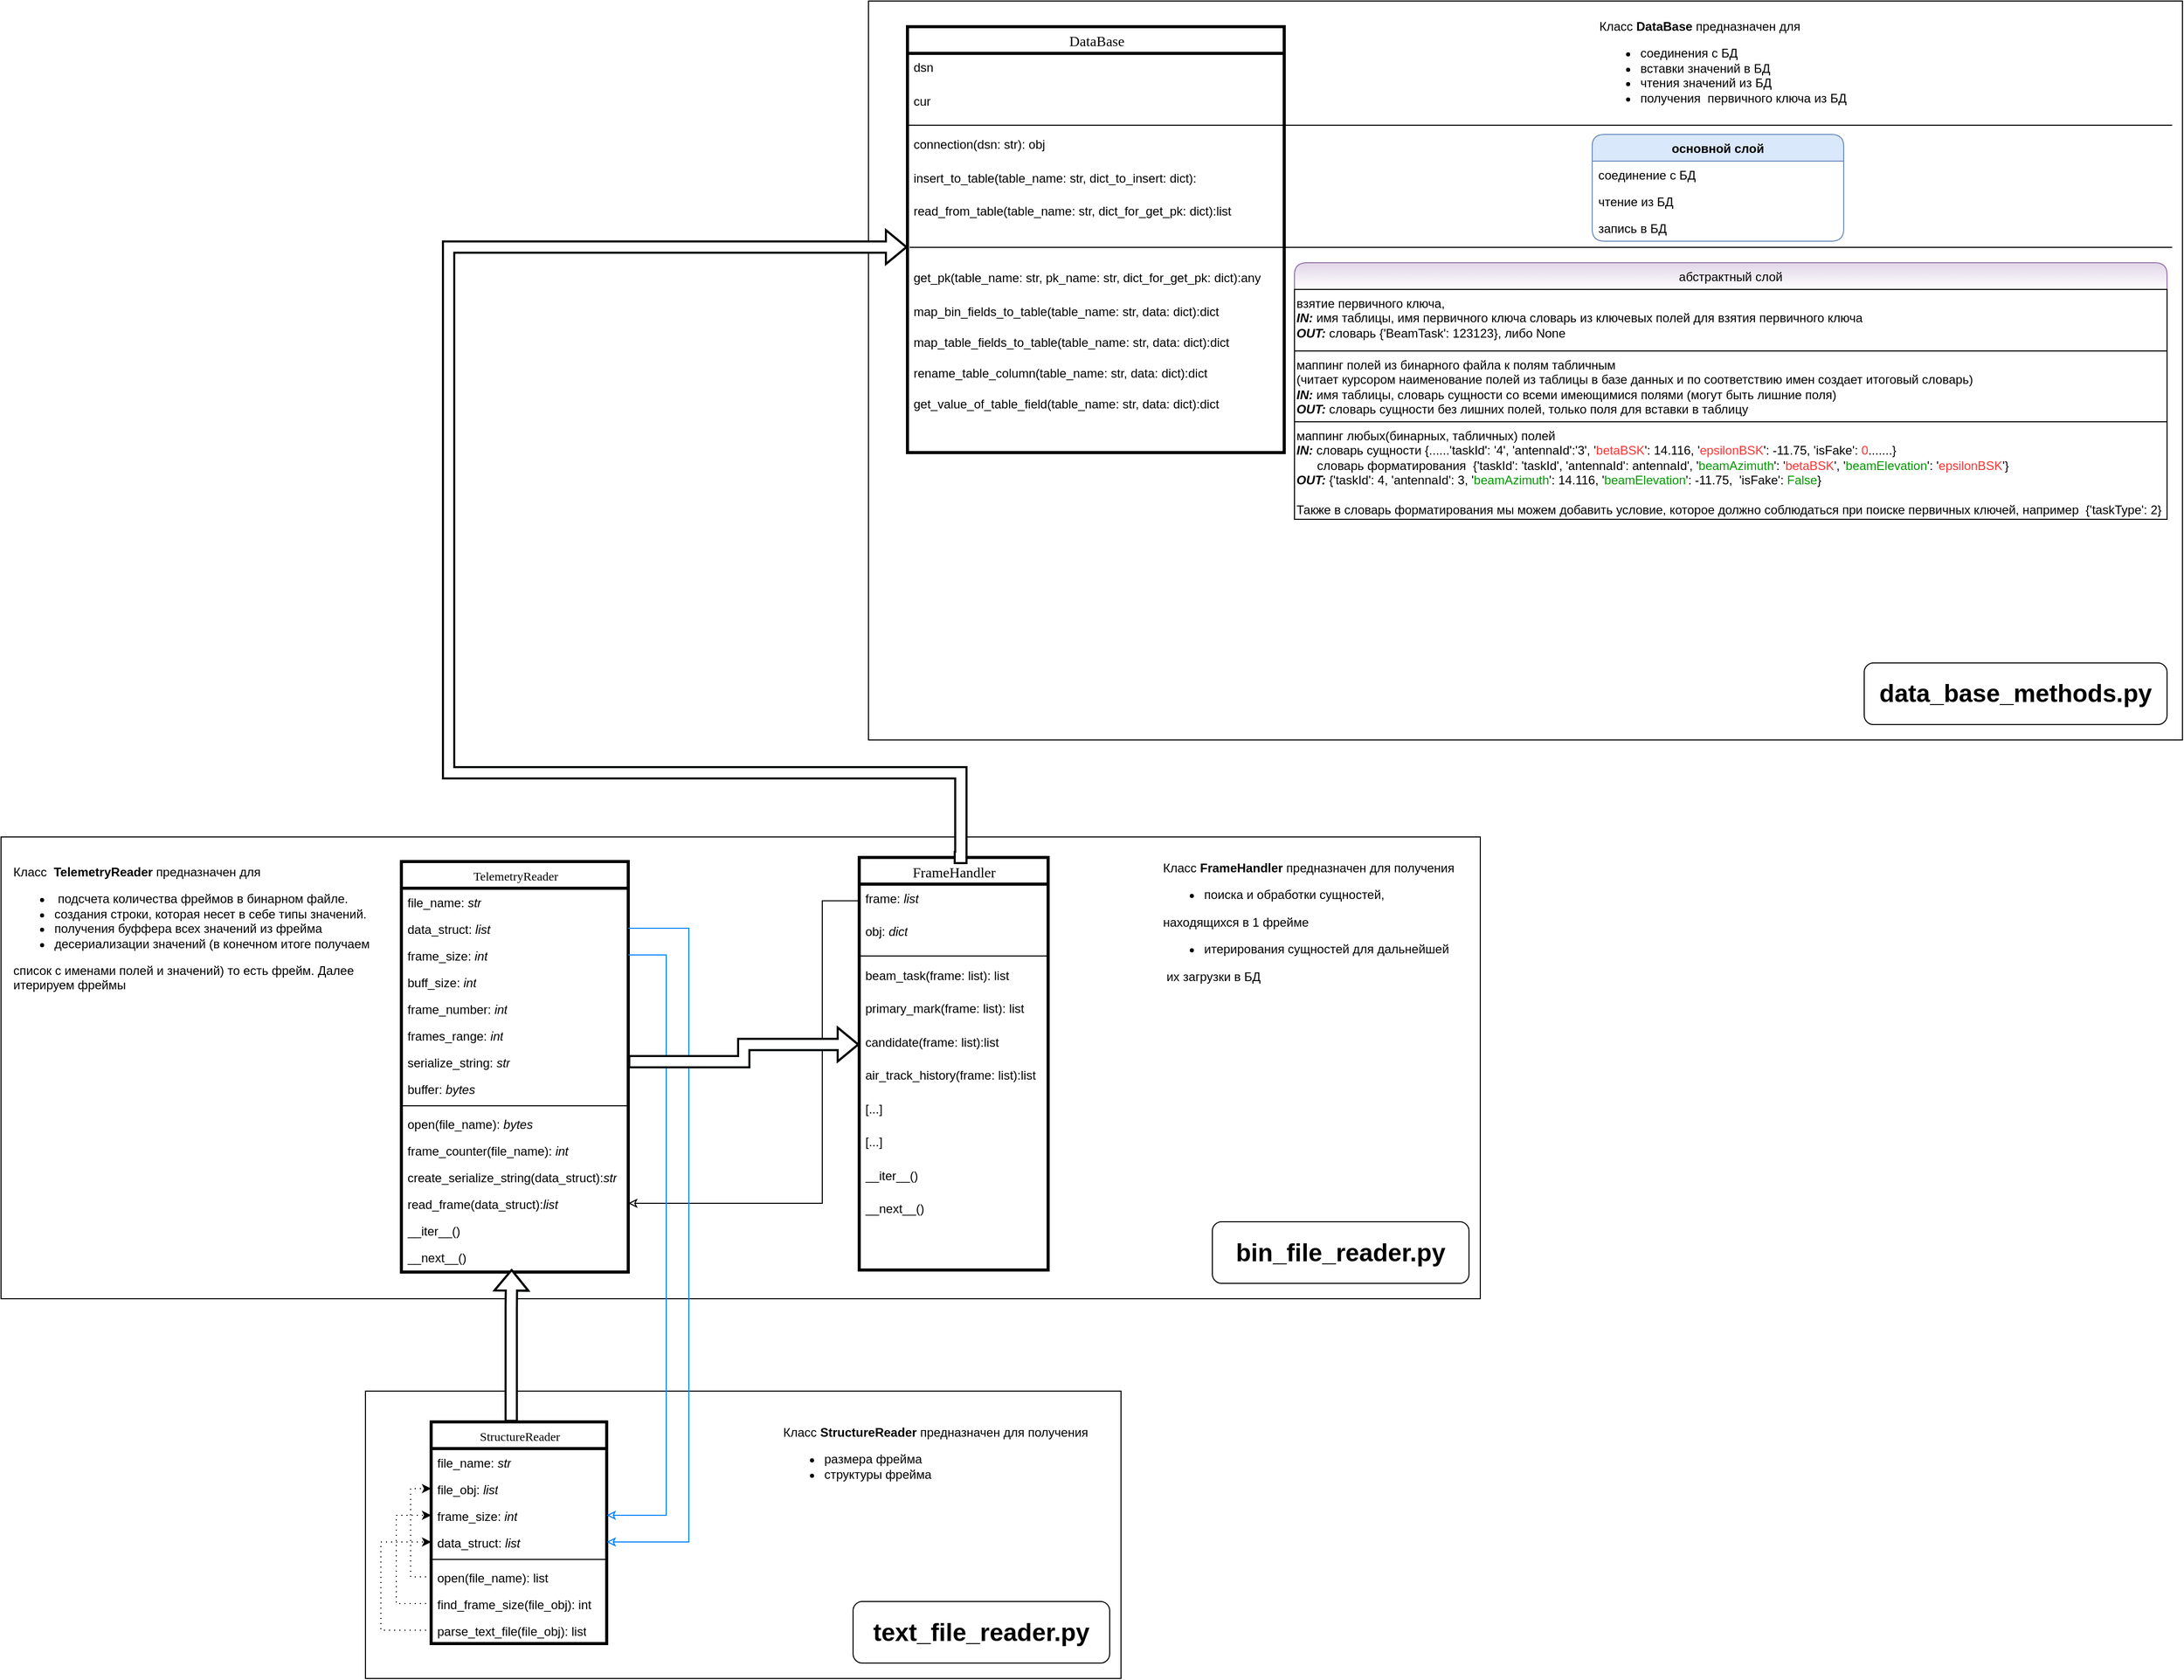 <mxfile version="12.2.6" type="device" pages="1"><diagram name="Page-1" id="9f46799a-70d6-7492-0946-bef42562c5a5"><mxGraphModel dx="8286" dy="3857" grid="1" gridSize="5" guides="1" tooltips="1" connect="1" arrows="1" fold="1" page="1" pageScale="1" pageWidth="1100" pageHeight="850" background="#ffffff" math="0" shadow="0"><root><mxCell id="0"/><mxCell id="1" value="4" parent="0"/><mxCell id="Oawp2pRy61WnQEfWMZ-P-4" value="" style="group" parent="1" vertex="1" connectable="0"><mxGeometry x="-4360" y="-850.5" width="1441" height="450" as="geometry"/></mxCell><mxCell id="iJf7TwgoHw-Ae5T4y28_-20" value="" style="rounded=0;whiteSpace=wrap;html=1;align=center;strokeWidth=1;" parent="Oawp2pRy61WnQEfWMZ-P-4" vertex="1"><mxGeometry width="1441" height="450" as="geometry"/></mxCell><mxCell id="iJf7TwgoHw-Ae5T4y28_-21" value="&lt;h1&gt;bin_file_reader.py&lt;/h1&gt;" style="rounded=1;whiteSpace=wrap;html=1;" parent="Oawp2pRy61WnQEfWMZ-P-4" vertex="1"><mxGeometry x="1180" y="375" width="250" height="60" as="geometry"/></mxCell><mxCell id="iJf7TwgoHw-Ae5T4y28_-47" value="" style="rounded=0;whiteSpace=wrap;html=1;align=center;" parent="1" vertex="1"><mxGeometry x="-3515" y="-1665" width="1280" height="720" as="geometry"/></mxCell><mxCell id="iJf7TwgoHw-Ae5T4y28_-43" value="" style="rounded=0;whiteSpace=wrap;html=1;align=center;" parent="1" vertex="1"><mxGeometry x="-4005" y="-310.5" width="736" height="280" as="geometry"/></mxCell><mxCell id="iJf7TwgoHw-Ae5T4y28_-23" value="&lt;h1&gt;text_file_reader.py&lt;/h1&gt;" style="rounded=1;whiteSpace=wrap;html=1;" parent="1" vertex="1"><mxGeometry x="-3530" y="-105.5" width="250" height="60" as="geometry"/></mxCell><mxCell id="iJf7TwgoHw-Ae5T4y28_-103" value="" style="group" parent="1" vertex="1" connectable="0"><mxGeometry x="-3941" y="-280.5" width="171" height="216" as="geometry"/></mxCell><mxCell id="78961159f06e98e8-43" value="&lt;span style=&quot;font-weight: 400&quot;&gt;StructureReader&lt;/span&gt;" style="swimlane;html=1;fontStyle=1;align=center;verticalAlign=top;childLayout=stackLayout;horizontal=1;startSize=26;horizontalStack=0;resizeParent=1;resizeLast=0;collapsible=1;marginBottom=0;swimlaneFillColor=#ffffff;rounded=0;shadow=0;comic=0;labelBackgroundColor=none;strokeWidth=3;fillColor=none;fontFamily=Verdana;fontSize=12;container=0;" parent="iJf7TwgoHw-Ae5T4y28_-103" vertex="1"><mxGeometry width="171" height="216" as="geometry"/></mxCell><mxCell id="78961159f06e98e8-44" value="file_name: &lt;i&gt;str&lt;/i&gt;" style="text;html=1;strokeColor=none;fillColor=none;align=left;verticalAlign=top;spacingLeft=4;spacingRight=4;whiteSpace=wrap;overflow=hidden;rotatable=0;points=[[0,0.5],[1,0.5]];portConstraint=eastwest;" parent="iJf7TwgoHw-Ae5T4y28_-103" vertex="1"><mxGeometry y="26" width="171" height="26" as="geometry"/></mxCell><mxCell id="78961159f06e98e8-45" value="file_obj: &lt;i&gt;list&lt;/i&gt;" style="text;html=1;strokeColor=none;fillColor=none;align=left;verticalAlign=top;spacingLeft=4;spacingRight=4;whiteSpace=wrap;overflow=hidden;rotatable=0;points=[[0,0.5],[1,0.5]];portConstraint=eastwest;" parent="iJf7TwgoHw-Ae5T4y28_-103" vertex="1"><mxGeometry y="52" width="171" height="26" as="geometry"/></mxCell><mxCell id="78961159f06e98e8-49" value="frame_size: &lt;i&gt;int&lt;/i&gt;" style="text;html=1;strokeColor=none;fillColor=none;align=left;verticalAlign=top;spacingLeft=4;spacingRight=4;whiteSpace=wrap;overflow=hidden;rotatable=0;points=[[0,0.5],[1,0.5]];portConstraint=eastwest;" parent="iJf7TwgoHw-Ae5T4y28_-103" vertex="1"><mxGeometry y="78" width="171" height="26" as="geometry"/></mxCell><mxCell id="78961159f06e98e8-50" value="data_struct: &lt;i&gt;list&lt;/i&gt;" style="text;html=1;strokeColor=none;fillColor=none;align=left;verticalAlign=top;spacingLeft=4;spacingRight=4;whiteSpace=wrap;overflow=hidden;rotatable=0;points=[[0,0.5],[1,0.5]];portConstraint=eastwest;" parent="iJf7TwgoHw-Ae5T4y28_-103" vertex="1"><mxGeometry y="104" width="171" height="26" as="geometry"/></mxCell><mxCell id="78961159f06e98e8-51" value="" style="line;html=1;strokeWidth=1;fillColor=none;align=left;verticalAlign=middle;spacingTop=-1;spacingLeft=3;spacingRight=3;rotatable=0;labelPosition=right;points=[];portConstraint=eastwest;" parent="iJf7TwgoHw-Ae5T4y28_-103" vertex="1"><mxGeometry y="130" width="171" height="8" as="geometry"/></mxCell><mxCell id="Oawp2pRy61WnQEfWMZ-P-9" style="edgeStyle=orthogonalEdgeStyle;rounded=0;orthogonalLoop=1;jettySize=auto;html=1;entryX=0;entryY=0.5;entryDx=0;entryDy=0;dashed=1;dashPattern=1 4;labelBackgroundColor=#9933FF;fillColor=#ffffff;" parent="iJf7TwgoHw-Ae5T4y28_-103" source="78961159f06e98e8-52" target="78961159f06e98e8-45" edge="1"><mxGeometry relative="1" as="geometry"/></mxCell><mxCell id="78961159f06e98e8-52" value="open(file_name): list" style="text;html=1;strokeColor=none;fillColor=none;align=left;verticalAlign=top;spacingLeft=4;spacingRight=4;whiteSpace=wrap;overflow=hidden;rotatable=0;points=[[0,0.5],[1,0.5]];portConstraint=eastwest;" parent="iJf7TwgoHw-Ae5T4y28_-103" vertex="1"><mxGeometry y="138" width="171" height="26" as="geometry"/></mxCell><mxCell id="Oawp2pRy61WnQEfWMZ-P-7" style="edgeStyle=orthogonalEdgeStyle;rounded=0;orthogonalLoop=1;jettySize=auto;html=1;entryX=0;entryY=0.5;entryDx=0;entryDy=0;dashed=1;dashPattern=1 4;labelBackgroundColor=#9933FF;fillColor=#ffffff;" parent="iJf7TwgoHw-Ae5T4y28_-103" source="78961159f06e98e8-53" target="78961159f06e98e8-49" edge="1"><mxGeometry relative="1" as="geometry"><Array as="points"><mxPoint x="-34" y="177"/><mxPoint x="-34" y="91"/></Array></mxGeometry></mxCell><mxCell id="78961159f06e98e8-53" value="find_frame_size(file_obj): int" style="text;html=1;strokeColor=none;fillColor=none;align=left;verticalAlign=top;spacingLeft=4;spacingRight=4;whiteSpace=wrap;overflow=hidden;rotatable=0;points=[[0,0.5],[1,0.5]];portConstraint=eastwest;" parent="iJf7TwgoHw-Ae5T4y28_-103" vertex="1"><mxGeometry y="164" width="171" height="26" as="geometry"/></mxCell><mxCell id="Oawp2pRy61WnQEfWMZ-P-8" style="edgeStyle=orthogonalEdgeStyle;rounded=0;orthogonalLoop=1;jettySize=auto;html=1;entryX=0;entryY=0.5;entryDx=0;entryDy=0;dashed=1;dashPattern=1 4;labelBackgroundColor=#9933FF;fillColor=#ffffff;" parent="iJf7TwgoHw-Ae5T4y28_-103" source="iJf7TwgoHw-Ae5T4y28_-83" target="78961159f06e98e8-50" edge="1"><mxGeometry relative="1" as="geometry"><Array as="points"><mxPoint x="-49" y="203"/><mxPoint x="-49" y="117"/></Array></mxGeometry></mxCell><mxCell id="iJf7TwgoHw-Ae5T4y28_-83" value="parse_text_file(file_obj): list" style="text;html=1;strokeColor=none;fillColor=none;align=left;verticalAlign=top;spacingLeft=4;spacingRight=4;whiteSpace=wrap;overflow=hidden;rotatable=0;points=[[0,0.5],[1,0.5]];portConstraint=eastwest;" parent="iJf7TwgoHw-Ae5T4y28_-103" vertex="1"><mxGeometry y="190" width="171" height="26" as="geometry"/></mxCell><mxCell id="iJf7TwgoHw-Ae5T4y28_-100" value="Класс &lt;b&gt;StructureReader&lt;/b&gt; предназначен для получения &lt;br&gt;&lt;ul&gt;&lt;li&gt;размера фрейма&lt;/li&gt;&lt;li&gt;структуры фрейма&lt;/li&gt;&lt;/ul&gt;" style="text;html=1;resizable=0;points=[];autosize=1;align=left;verticalAlign=top;spacingTop=-4;" parent="1" vertex="1"><mxGeometry x="-3600" y="-280.5" width="320" height="70" as="geometry"/></mxCell><mxCell id="iJf7TwgoHw-Ae5T4y28_-2" value="&lt;span style=&quot;font-weight: normal&quot;&gt;TelemetryReader&lt;/span&gt;" style="swimlane;html=1;fontStyle=1;align=center;verticalAlign=top;childLayout=stackLayout;horizontal=1;startSize=26;horizontalStack=0;resizeParent=1;resizeLast=0;collapsible=1;marginBottom=0;swimlaneFillColor=#ffffff;rounded=0;shadow=0;comic=0;labelBackgroundColor=none;strokeWidth=3;fillColor=none;fontFamily=Verdana;fontSize=12;glass=0;" parent="1" vertex="1"><mxGeometry x="-3970" y="-826.5" width="221" height="400" as="geometry"/></mxCell><mxCell id="iJf7TwgoHw-Ae5T4y28_-3" value="file_name: &lt;i&gt;str&lt;/i&gt;" style="text;html=1;strokeColor=none;fillColor=none;align=left;verticalAlign=top;spacingLeft=4;spacingRight=4;whiteSpace=wrap;overflow=hidden;rotatable=0;points=[[0,0.5],[1,0.5]];portConstraint=eastwest;" parent="iJf7TwgoHw-Ae5T4y28_-2" vertex="1"><mxGeometry y="26" width="221" height="26" as="geometry"/></mxCell><mxCell id="iJf7TwgoHw-Ae5T4y28_-4" value="data_struct: &lt;i&gt;list&lt;/i&gt;" style="text;html=1;strokeColor=none;fillColor=none;align=left;verticalAlign=top;spacingLeft=4;spacingRight=4;whiteSpace=wrap;overflow=hidden;rotatable=0;points=[[0,0.5],[1,0.5]];portConstraint=eastwest;" parent="iJf7TwgoHw-Ae5T4y28_-2" vertex="1"><mxGeometry y="52" width="221" height="26" as="geometry"/></mxCell><mxCell id="iJf7TwgoHw-Ae5T4y28_-5" value="frame_size: &lt;i&gt;int&lt;/i&gt;" style="text;html=1;strokeColor=none;fillColor=none;align=left;verticalAlign=top;spacingLeft=4;spacingRight=4;whiteSpace=wrap;overflow=hidden;rotatable=0;points=[[0,0.5],[1,0.5]];portConstraint=eastwest;" parent="iJf7TwgoHw-Ae5T4y28_-2" vertex="1"><mxGeometry y="78" width="221" height="26" as="geometry"/></mxCell><mxCell id="iJf7TwgoHw-Ae5T4y28_-13" value="buff_size: &lt;i&gt;int&lt;/i&gt;" style="text;html=1;strokeColor=none;fillColor=none;align=left;verticalAlign=top;spacingLeft=4;spacingRight=4;whiteSpace=wrap;overflow=hidden;rotatable=0;points=[[0,0.5],[1,0.5]];portConstraint=eastwest;" parent="iJf7TwgoHw-Ae5T4y28_-2" vertex="1"><mxGeometry y="104" width="221" height="26" as="geometry"/></mxCell><mxCell id="iJf7TwgoHw-Ae5T4y28_-12" value="frame_number: &lt;i&gt;int&lt;/i&gt;" style="text;html=1;strokeColor=none;fillColor=none;align=left;verticalAlign=top;spacingLeft=4;spacingRight=4;whiteSpace=wrap;overflow=hidden;rotatable=0;points=[[0,0.5],[1,0.5]];portConstraint=eastwest;" parent="iJf7TwgoHw-Ae5T4y28_-2" vertex="1"><mxGeometry y="130" width="221" height="26" as="geometry"/></mxCell><mxCell id="iJf7TwgoHw-Ae5T4y28_-15" value="frames_range: &lt;i&gt;int&lt;/i&gt;" style="text;html=1;strokeColor=none;fillColor=none;align=left;verticalAlign=top;spacingLeft=4;spacingRight=4;whiteSpace=wrap;overflow=hidden;rotatable=0;points=[[0,0.5],[1,0.5]];portConstraint=eastwest;" parent="iJf7TwgoHw-Ae5T4y28_-2" vertex="1"><mxGeometry y="156" width="221" height="26" as="geometry"/></mxCell><mxCell id="iJf7TwgoHw-Ae5T4y28_-14" value="serialize_string: &lt;i&gt;str&lt;/i&gt;" style="text;html=1;strokeColor=none;fillColor=none;align=left;verticalAlign=top;spacingLeft=4;spacingRight=4;whiteSpace=wrap;overflow=hidden;rotatable=0;points=[[0,0.5],[1,0.5]];portConstraint=eastwest;" parent="iJf7TwgoHw-Ae5T4y28_-2" vertex="1"><mxGeometry y="182" width="221" height="26" as="geometry"/></mxCell><mxCell id="iJf7TwgoHw-Ae5T4y28_-19" value="buffer: &lt;i&gt;bytes&lt;/i&gt;" style="text;html=1;strokeColor=none;fillColor=none;align=left;verticalAlign=top;spacingLeft=4;spacingRight=4;whiteSpace=wrap;overflow=hidden;rotatable=0;points=[[0,0.5],[1,0.5]];portConstraint=eastwest;" parent="iJf7TwgoHw-Ae5T4y28_-2" vertex="1"><mxGeometry y="208" width="221" height="26" as="geometry"/></mxCell><mxCell id="iJf7TwgoHw-Ae5T4y28_-7" value="" style="line;html=1;strokeWidth=1;fillColor=none;align=left;verticalAlign=middle;spacingTop=-1;spacingLeft=3;spacingRight=3;rotatable=0;labelPosition=right;points=[];portConstraint=eastwest;" parent="iJf7TwgoHw-Ae5T4y28_-2" vertex="1"><mxGeometry y="234" width="221" height="8" as="geometry"/></mxCell><mxCell id="iJf7TwgoHw-Ae5T4y28_-8" value="open(file_name): &lt;i&gt;bytes&lt;/i&gt;" style="text;html=1;strokeColor=none;fillColor=none;align=left;verticalAlign=top;spacingLeft=4;spacingRight=4;whiteSpace=wrap;overflow=hidden;rotatable=0;points=[[0,0.5],[1,0.5]];portConstraint=eastwest;" parent="iJf7TwgoHw-Ae5T4y28_-2" vertex="1"><mxGeometry y="242" width="221" height="26" as="geometry"/></mxCell><mxCell id="iJf7TwgoHw-Ae5T4y28_-9" value="frame_counter(file_name): &lt;i&gt;int&lt;/i&gt;" style="text;html=1;strokeColor=none;fillColor=none;align=left;verticalAlign=top;spacingLeft=4;spacingRight=4;whiteSpace=wrap;overflow=hidden;rotatable=0;points=[[0,0.5],[1,0.5]];portConstraint=eastwest;" parent="iJf7TwgoHw-Ae5T4y28_-2" vertex="1"><mxGeometry y="268" width="221" height="26" as="geometry"/></mxCell><mxCell id="iJf7TwgoHw-Ae5T4y28_-10" value="create_serialize_string(data_struct):&lt;i&gt;str&lt;/i&gt;" style="text;html=1;strokeColor=none;fillColor=none;align=left;verticalAlign=top;spacingLeft=4;spacingRight=4;whiteSpace=wrap;overflow=hidden;rotatable=0;points=[[0,0.5],[1,0.5]];portConstraint=eastwest;" parent="iJf7TwgoHw-Ae5T4y28_-2" vertex="1"><mxGeometry y="294" width="221" height="26" as="geometry"/></mxCell><mxCell id="iJf7TwgoHw-Ae5T4y28_-16" value="read_frame(data_struct):&lt;i&gt;list&lt;/i&gt;" style="text;html=1;strokeColor=none;fillColor=none;align=left;verticalAlign=top;spacingLeft=4;spacingRight=4;whiteSpace=wrap;overflow=hidden;rotatable=0;points=[[0,0.5],[1,0.5]];portConstraint=eastwest;" parent="iJf7TwgoHw-Ae5T4y28_-2" vertex="1"><mxGeometry y="320" width="221" height="26" as="geometry"/></mxCell><mxCell id="iJf7TwgoHw-Ae5T4y28_-17" value="__iter__()" style="text;html=1;strokeColor=none;fillColor=none;align=left;verticalAlign=top;spacingLeft=4;spacingRight=4;whiteSpace=wrap;overflow=hidden;rotatable=0;points=[[0,0.5],[1,0.5]];portConstraint=eastwest;" parent="iJf7TwgoHw-Ae5T4y28_-2" vertex="1"><mxGeometry y="346" width="221" height="26" as="geometry"/></mxCell><mxCell id="iJf7TwgoHw-Ae5T4y28_-18" value="__next__()" style="text;html=1;strokeColor=none;fillColor=none;align=left;verticalAlign=top;spacingLeft=4;spacingRight=4;whiteSpace=wrap;overflow=hidden;rotatable=0;points=[[0,0.5],[1,0.5]];portConstraint=eastwest;" parent="iJf7TwgoHw-Ae5T4y28_-2" vertex="1"><mxGeometry y="372" width="221" height="26" as="geometry"/></mxCell><mxCell id="iJf7TwgoHw-Ae5T4y28_-68" value="&lt;span style=&quot;font-weight: normal&quot;&gt;&lt;font style=&quot;font-size: 14px&quot;&gt;FrameHandler&lt;/font&gt;&lt;/span&gt;" style="swimlane;html=1;fontStyle=1;align=center;verticalAlign=top;childLayout=stackLayout;horizontal=1;startSize=26;horizontalStack=0;resizeParent=1;resizeLast=0;collapsible=1;marginBottom=0;swimlaneFillColor=#ffffff;rounded=0;shadow=0;comic=0;labelBackgroundColor=none;strokeWidth=3;fillColor=none;fontFamily=Verdana;fontSize=12;glass=0;" parent="1" vertex="1"><mxGeometry x="-3524" y="-830.5" width="184" height="402" as="geometry"/></mxCell><mxCell id="iJf7TwgoHw-Ae5T4y28_-69" value="frame: &lt;i&gt;list&lt;/i&gt;" style="text;html=1;strokeColor=none;fillColor=none;align=left;verticalAlign=top;spacingLeft=4;spacingRight=4;whiteSpace=wrap;overflow=hidden;rotatable=0;points=[[0,0.5],[1,0.5]];portConstraint=eastwest;" parent="iJf7TwgoHw-Ae5T4y28_-68" vertex="1"><mxGeometry y="26" width="184" height="32.5" as="geometry"/></mxCell><mxCell id="iJf7TwgoHw-Ae5T4y28_-70" value="obj: &lt;i&gt;dict&lt;/i&gt;" style="text;html=1;strokeColor=none;fillColor=none;align=left;verticalAlign=top;spacingLeft=4;spacingRight=4;whiteSpace=wrap;overflow=hidden;rotatable=0;points=[[0,0.5],[1,0.5]];portConstraint=eastwest;" parent="iJf7TwgoHw-Ae5T4y28_-68" vertex="1"><mxGeometry y="58.5" width="184" height="32.5" as="geometry"/></mxCell><mxCell id="iJf7TwgoHw-Ae5T4y28_-71" value="" style="line;html=1;strokeWidth=1;fillColor=none;align=left;verticalAlign=middle;spacingTop=-1;spacingLeft=3;spacingRight=3;rotatable=0;labelPosition=right;points=[];portConstraint=eastwest;" parent="iJf7TwgoHw-Ae5T4y28_-68" vertex="1"><mxGeometry y="91" width="184" height="10.0" as="geometry"/></mxCell><mxCell id="iJf7TwgoHw-Ae5T4y28_-72" value="beam_task(frame: list): list" style="text;html=1;strokeColor=none;fillColor=none;align=left;verticalAlign=top;spacingLeft=4;spacingRight=4;whiteSpace=wrap;overflow=hidden;rotatable=0;points=[[0,0.5],[1,0.5]];portConstraint=eastwest;" parent="iJf7TwgoHw-Ae5T4y28_-68" vertex="1"><mxGeometry y="101" width="184" height="32.5" as="geometry"/></mxCell><mxCell id="iJf7TwgoHw-Ae5T4y28_-73" value="primary_mark(frame: list&lt;span&gt;): list&lt;/span&gt;" style="text;html=1;strokeColor=none;fillColor=none;align=left;verticalAlign=top;spacingLeft=4;spacingRight=4;whiteSpace=wrap;overflow=hidden;rotatable=0;points=[[0,0.5],[1,0.5]];portConstraint=eastwest;" parent="iJf7TwgoHw-Ae5T4y28_-68" vertex="1"><mxGeometry y="133.5" width="184" height="32.5" as="geometry"/></mxCell><mxCell id="iJf7TwgoHw-Ae5T4y28_-74" value="candidate(frame: list&lt;span&gt;):list&lt;/span&gt;" style="text;html=1;strokeColor=none;fillColor=none;align=left;verticalAlign=top;spacingLeft=4;spacingRight=4;whiteSpace=wrap;overflow=hidden;rotatable=0;points=[[0,0.5],[1,0.5]];portConstraint=eastwest;" parent="iJf7TwgoHw-Ae5T4y28_-68" vertex="1"><mxGeometry y="166" width="184" height="32.5" as="geometry"/></mxCell><mxCell id="iJf7TwgoHw-Ae5T4y28_-76" value="air_track_history(frame: list&lt;span&gt;):list&lt;/span&gt;" style="text;html=1;strokeColor=none;fillColor=none;align=left;verticalAlign=top;spacingLeft=4;spacingRight=4;whiteSpace=wrap;overflow=hidden;rotatable=0;points=[[0,0.5],[1,0.5]];portConstraint=eastwest;" parent="iJf7TwgoHw-Ae5T4y28_-68" vertex="1"><mxGeometry y="198.5" width="184" height="32.5" as="geometry"/></mxCell><mxCell id="iJf7TwgoHw-Ae5T4y28_-77" value="[...]" style="text;html=1;strokeColor=none;fillColor=none;align=left;verticalAlign=top;spacingLeft=4;spacingRight=4;whiteSpace=wrap;overflow=hidden;rotatable=0;points=[[0,0.5],[1,0.5]];portConstraint=eastwest;" parent="iJf7TwgoHw-Ae5T4y28_-68" vertex="1"><mxGeometry y="231" width="184" height="32.5" as="geometry"/></mxCell><mxCell id="iJf7TwgoHw-Ae5T4y28_-109" value="[...]" style="text;html=1;strokeColor=none;fillColor=none;align=left;verticalAlign=top;spacingLeft=4;spacingRight=4;whiteSpace=wrap;overflow=hidden;rotatable=0;points=[[0,0.5],[1,0.5]];portConstraint=eastwest;" parent="iJf7TwgoHw-Ae5T4y28_-68" vertex="1"><mxGeometry y="263.5" width="184" height="32.5" as="geometry"/></mxCell><mxCell id="iJf7TwgoHw-Ae5T4y28_-78" value="__iter__()" style="text;html=1;strokeColor=none;fillColor=none;align=left;verticalAlign=top;spacingLeft=4;spacingRight=4;whiteSpace=wrap;overflow=hidden;rotatable=0;points=[[0,0.5],[1,0.5]];portConstraint=eastwest;" parent="iJf7TwgoHw-Ae5T4y28_-68" vertex="1"><mxGeometry y="296" width="184" height="32.5" as="geometry"/></mxCell><mxCell id="iJf7TwgoHw-Ae5T4y28_-79" value="__next__()" style="text;html=1;strokeColor=none;fillColor=none;align=left;verticalAlign=top;spacingLeft=4;spacingRight=4;whiteSpace=wrap;overflow=hidden;rotatable=0;points=[[0,0.5],[1,0.5]];portConstraint=eastwest;" parent="iJf7TwgoHw-Ae5T4y28_-68" vertex="1"><mxGeometry y="328.5" width="184" height="32.5" as="geometry"/></mxCell><mxCell id="iJf7TwgoHw-Ae5T4y28_-88" style="edgeStyle=orthogonalEdgeStyle;rounded=0;orthogonalLoop=1;jettySize=auto;html=1;endArrow=classic;endFill=0;strokeWidth=1;" parent="1" source="iJf7TwgoHw-Ae5T4y28_-69" target="iJf7TwgoHw-Ae5T4y28_-16" edge="1"><mxGeometry relative="1" as="geometry"><Array as="points"><mxPoint x="-3560" y="-787.5"/><mxPoint x="-3560" y="-493.5"/></Array></mxGeometry></mxCell><mxCell id="iJf7TwgoHw-Ae5T4y28_-86" style="edgeStyle=orthogonalEdgeStyle;rounded=0;orthogonalLoop=1;jettySize=auto;html=1;endArrow=classic;endFill=0;strokeWidth=1;strokeColor=#007FFF;entryX=1;entryY=0.5;entryDx=0;entryDy=0;exitX=1;exitY=0.5;exitDx=0;exitDy=0;" parent="1" source="iJf7TwgoHw-Ae5T4y28_-5" target="78961159f06e98e8-49" edge="1"><mxGeometry relative="1" as="geometry"><mxPoint x="-3700" y="-195.5" as="targetPoint"/><Array as="points"><mxPoint x="-3712" y="-735.5"/><mxPoint x="-3712" y="-189.5"/></Array><mxPoint x="-3690" y="-735.5" as="sourcePoint"/></mxGeometry></mxCell><mxCell id="iJf7TwgoHw-Ae5T4y28_-87" style="edgeStyle=orthogonalEdgeStyle;rounded=0;orthogonalLoop=1;jettySize=auto;html=1;endArrow=classic;endFill=0;strokeWidth=1;strokeColor=#007FFF;entryX=1;entryY=0.5;entryDx=0;entryDy=0;exitX=1;exitY=0.5;exitDx=0;exitDy=0;" parent="1" source="iJf7TwgoHw-Ae5T4y28_-4" target="78961159f06e98e8-50" edge="1"><mxGeometry relative="1" as="geometry"><mxPoint x="-3700" y="-169.5" as="targetPoint"/><Array as="points"><mxPoint x="-3690" y="-761.5"/><mxPoint x="-3690" y="-163.5"/></Array><mxPoint x="-3660" y="-761.5" as="sourcePoint"/></mxGeometry></mxCell><mxCell id="iJf7TwgoHw-Ae5T4y28_-48" value="&lt;h1&gt;data_base_methods.py&lt;/h1&gt;" style="rounded=1;whiteSpace=wrap;html=1;" parent="1" vertex="1"><mxGeometry x="-2545" y="-1020" width="295" height="60" as="geometry"/></mxCell><mxCell id="iJf7TwgoHw-Ae5T4y28_-49" value="&lt;span style=&quot;font-weight: normal&quot;&gt;&lt;font style=&quot;font-size: 14px&quot;&gt;DataBase&lt;/font&gt;&lt;/span&gt;" style="swimlane;html=1;fontStyle=1;align=center;verticalAlign=top;childLayout=stackLayout;horizontal=1;startSize=26;horizontalStack=0;resizeParent=1;resizeLast=0;collapsible=1;marginBottom=0;swimlaneFillColor=#ffffff;rounded=0;shadow=0;comic=0;labelBackgroundColor=none;strokeWidth=3;fillColor=none;fontFamily=Verdana;fontSize=12" parent="1" vertex="1"><mxGeometry x="-3477" y="-1640" width="367" height="415" as="geometry"/></mxCell><mxCell id="iJf7TwgoHw-Ae5T4y28_-50" value="dsn" style="text;html=1;strokeColor=none;fillColor=none;align=left;verticalAlign=top;spacingLeft=4;spacingRight=4;whiteSpace=wrap;overflow=hidden;rotatable=0;points=[[0,0.5],[1,0.5]];portConstraint=eastwest;" parent="iJf7TwgoHw-Ae5T4y28_-49" vertex="1"><mxGeometry y="26" width="367" height="32.5" as="geometry"/></mxCell><mxCell id="iJf7TwgoHw-Ae5T4y28_-51" value="cur" style="text;html=1;strokeColor=none;fillColor=none;align=left;verticalAlign=top;spacingLeft=4;spacingRight=4;whiteSpace=wrap;overflow=hidden;rotatable=0;points=[[0,0.5],[1,0.5]];portConstraint=eastwest;" parent="iJf7TwgoHw-Ae5T4y28_-49" vertex="1"><mxGeometry y="58.5" width="367" height="32.5" as="geometry"/></mxCell><mxCell id="iJf7TwgoHw-Ae5T4y28_-58" value="" style="line;html=1;strokeWidth=1;fillColor=none;align=left;verticalAlign=middle;spacingTop=-1;spacingLeft=3;spacingRight=3;rotatable=0;labelPosition=right;points=[];portConstraint=eastwest;" parent="iJf7TwgoHw-Ae5T4y28_-49" vertex="1"><mxGeometry y="91" width="367" height="10.0" as="geometry"/></mxCell><mxCell id="iJf7TwgoHw-Ae5T4y28_-59" value="connection(dsn: str): obj" style="text;html=1;strokeColor=none;fillColor=none;align=left;verticalAlign=top;spacingLeft=4;spacingRight=4;whiteSpace=wrap;overflow=hidden;rotatable=0;points=[[0,0.5],[1,0.5]];portConstraint=eastwest;" parent="iJf7TwgoHw-Ae5T4y28_-49" vertex="1"><mxGeometry y="101" width="367" height="32.5" as="geometry"/></mxCell><mxCell id="iJf7TwgoHw-Ae5T4y28_-60" value="insert_to_table(table_name: str, dict_to_insert: dict&lt;span&gt;):&lt;/span&gt;" style="text;html=1;strokeColor=none;fillColor=none;align=left;verticalAlign=top;spacingLeft=4;spacingRight=4;whiteSpace=wrap;overflow=hidden;rotatable=0;points=[[0,0.5],[1,0.5]];portConstraint=eastwest;" parent="iJf7TwgoHw-Ae5T4y28_-49" vertex="1"><mxGeometry y="133.5" width="367" height="32.5" as="geometry"/></mxCell><mxCell id="iJf7TwgoHw-Ae5T4y28_-61" value="read_from_table(table_name: str, dict_for_get_pk: dict&lt;span&gt;):list&lt;/span&gt;" style="text;html=1;strokeColor=none;fillColor=none;align=left;verticalAlign=top;spacingLeft=4;spacingRight=4;whiteSpace=wrap;overflow=hidden;rotatable=0;points=[[0,0.5],[1,0.5]];portConstraint=eastwest;" parent="iJf7TwgoHw-Ae5T4y28_-49" vertex="1"><mxGeometry y="166" width="367" height="32.5" as="geometry"/></mxCell><mxCell id="sP4nxmDlI41393pmoERD-12" value="&amp;nbsp;" style="text;html=1;strokeColor=none;fillColor=none;align=left;verticalAlign=top;spacingLeft=4;spacingRight=4;whiteSpace=wrap;overflow=hidden;rotatable=0;points=[[0,0.5],[1,0.5]];portConstraint=eastwest;" vertex="1" parent="iJf7TwgoHw-Ae5T4y28_-49"><mxGeometry y="198.5" width="367" height="32.5" as="geometry"/></mxCell><mxCell id="iJf7TwgoHw-Ae5T4y28_-62" value="get_pk(table_name: str, pk_name: str, dict_for_get_pk: dict&lt;span&gt;):any&lt;/span&gt;" style="text;html=1;strokeColor=none;fillColor=none;align=left;verticalAlign=top;spacingLeft=4;spacingRight=4;whiteSpace=wrap;overflow=hidden;rotatable=0;points=[[0,0.5],[1,0.5]];portConstraint=eastwest;" parent="iJf7TwgoHw-Ae5T4y28_-49" vertex="1"><mxGeometry y="231" width="367" height="32.5" as="geometry"/></mxCell><mxCell id="Oawp2pRy61WnQEfWMZ-P-1" value="map_bin_fields_to_table(table_name: str, data: dict):dict" style="text;html=1;whiteSpace=wrap;spacingRight=4;spacingLeft=4;" parent="iJf7TwgoHw-Ae5T4y28_-49" vertex="1"><mxGeometry y="263.5" width="367" height="30" as="geometry"/></mxCell><mxCell id="Oawp2pRy61WnQEfWMZ-P-2" value="map_table_fields_to_table(table_name: str, data: dict):dict" style="text;html=1;whiteSpace=wrap;spacingRight=4;spacingLeft=4;" parent="iJf7TwgoHw-Ae5T4y28_-49" vertex="1"><mxGeometry y="293.5" width="367" height="30" as="geometry"/></mxCell><mxCell id="sP4nxmDlI41393pmoERD-15" value="rename_table_column(table_name: str, data: dict):dict" style="text;html=1;whiteSpace=wrap;spacingRight=4;spacingLeft=4;" vertex="1" parent="iJf7TwgoHw-Ae5T4y28_-49"><mxGeometry y="323.5" width="367" height="30" as="geometry"/></mxCell><mxCell id="sP4nxmDlI41393pmoERD-69" value="get_value_of_table_field(table_name: str, data: dict):dict" style="text;html=1;whiteSpace=wrap;spacingRight=4;spacingLeft=4;" vertex="1" parent="iJf7TwgoHw-Ae5T4y28_-49"><mxGeometry y="353.5" width="367" height="30" as="geometry"/></mxCell><mxCell id="iJf7TwgoHw-Ae5T4y28_-106" value="Класс&amp;nbsp; &lt;b&gt;TelemetryReader&lt;/b&gt; предназначен для&lt;br&gt;&lt;ul&gt;&lt;li&gt;&lt;span&gt;&amp;nbsp;подсчета количества фреймов в бинарном файле.&lt;/span&gt;&lt;/li&gt;&lt;li&gt;&lt;span&gt;создания строки, которая несет в себе типы значений.&lt;/span&gt;&lt;/li&gt;&lt;li&gt;&lt;span&gt;получения буффера всех значений из фрейма&lt;/span&gt;&lt;/li&gt;&lt;li&gt;&lt;span&gt;десериализации значений (в конечном итоге получаем&amp;nbsp;&lt;/span&gt;&lt;/li&gt;&lt;/ul&gt;&lt;span&gt;список с именами полей и значений) то есть фрейм. Далее&amp;nbsp;&lt;br&gt;&lt;/span&gt;итерируем фреймы" style="text;html=1;resizable=0;points=[];autosize=1;align=left;verticalAlign=top;spacingTop=-4;" parent="1" vertex="1"><mxGeometry x="-4350" y="-826.5" width="370" height="120" as="geometry"/></mxCell><mxCell id="iJf7TwgoHw-Ae5T4y28_-108" value="Класс &lt;b&gt;FrameHandler&lt;/b&gt;&amp;nbsp;предназначен для получения &lt;br&gt;&lt;ul&gt;&lt;li&gt;поиска и обработки сущностей,&amp;nbsp;&lt;/li&gt;&lt;/ul&gt;&lt;span&gt;находящихся в 1 фрейме&lt;br&gt;&lt;ul&gt;&lt;li&gt;итерирования сущностей для дальнейшей&lt;/li&gt;&lt;/ul&gt;&lt;/span&gt;&lt;span&gt;&amp;nbsp;их загрузки&amp;nbsp;&lt;/span&gt;&lt;span&gt;в БД&lt;/span&gt;&lt;span&gt;&lt;br&gt;&lt;/span&gt;" style="text;html=1;resizable=0;points=[];autosize=1;align=left;verticalAlign=top;spacingTop=-4;" parent="1" vertex="1"><mxGeometry x="-3230" y="-830.5" width="300" height="120" as="geometry"/></mxCell><mxCell id="iJf7TwgoHw-Ae5T4y28_-110" style="edgeStyle=orthogonalEdgeStyle;rounded=0;orthogonalLoop=1;jettySize=auto;html=1;entryX=0.486;entryY=0.962;entryDx=0;entryDy=0;entryPerimeter=0;endArrow=block;endFill=0;strokeColor=#000305;strokeWidth=2;shape=flexArrow;fillColor=#ffffff;" parent="1" source="78961159f06e98e8-43" target="iJf7TwgoHw-Ae5T4y28_-18" edge="1"><mxGeometry relative="1" as="geometry"><Array as="points"><mxPoint x="-3863" y="-390.5"/><mxPoint x="-3863" y="-390.5"/></Array></mxGeometry></mxCell><mxCell id="iJf7TwgoHw-Ae5T4y28_-111" style="edgeStyle=orthogonalEdgeStyle;shape=flexArrow;rounded=0;orthogonalLoop=1;jettySize=auto;html=1;endArrow=block;endFill=0;strokeColor=#000305;strokeWidth=2;fillColor=#ffffff;" parent="1" source="iJf7TwgoHw-Ae5T4y28_-14" target="iJf7TwgoHw-Ae5T4y28_-74" edge="1"><mxGeometry relative="1" as="geometry"/></mxCell><mxCell id="iJf7TwgoHw-Ae5T4y28_-113" value="Класс &lt;b&gt;DataBase&amp;nbsp;&lt;/b&gt;предназначен для&lt;br&gt;&lt;ul&gt;&lt;li&gt;соединения с БД&lt;/li&gt;&lt;li&gt;вставки значений в БД&lt;/li&gt;&lt;li&gt;чтения значений из БД&amp;nbsp;&lt;/li&gt;&lt;li&gt;получения&amp;nbsp; первичного ключа из БД&lt;/li&gt;&lt;/ul&gt;" style="text;html=1;resizable=0;points=[];autosize=1;align=left;verticalAlign=top;spacingTop=-4;" parent="1" vertex="1"><mxGeometry x="-2805" y="-1650" width="260" height="100" as="geometry"/></mxCell><mxCell id="iJf7TwgoHw-Ae5T4y28_-112" style="edgeStyle=orthogonalEdgeStyle;shape=flexArrow;rounded=0;orthogonalLoop=1;jettySize=auto;html=1;exitX=0.5;exitY=0;exitDx=0;exitDy=0;entryX=0;entryY=0.5;entryDx=0;entryDy=0;endArrow=block;endFill=0;strokeColor=#000305;strokeWidth=2;labelBackgroundColor=#9933FF;labelBorderColor=none;fillColor=#FFFFFF;" parent="1" source="iJf7TwgoHw-Ae5T4y28_-68" target="sP4nxmDlI41393pmoERD-12" edge="1"><mxGeometry relative="1" as="geometry"><Array as="points"><mxPoint x="-3425" y="-831"/><mxPoint x="-3425" y="-913"/><mxPoint x="-3924" y="-913"/><mxPoint x="-3924" y="-1425"/></Array></mxGeometry></mxCell><mxCell id="sP4nxmDlI41393pmoERD-6" value="" style="line;html=1;strokeWidth=1;fillColor=none;align=left;verticalAlign=middle;spacingTop=-1;spacingLeft=3;spacingRight=3;rotatable=0;labelPosition=right;points=[];portConstraint=eastwest;" vertex="1" parent="1"><mxGeometry x="-3475" y="-1430" width="1230" height="10" as="geometry"/></mxCell><mxCell id="sP4nxmDlI41393pmoERD-7" value="Untitled Layer" parent="0"/><mxCell id="sP4nxmDlI41393pmoERD-10" value="" style="line;html=1;strokeWidth=1;fillColor=none;align=left;verticalAlign=middle;spacingTop=-1;spacingLeft=3;spacingRight=3;rotatable=0;labelPosition=right;points=[];portConstraint=eastwest;" vertex="1" parent="sP4nxmDlI41393pmoERD-7"><mxGeometry x="-3477" y="-1549" width="1232" height="10" as="geometry"/></mxCell><mxCell id="sP4nxmDlI41393pmoERD-28" value="основной слой" style="swimlane;fontStyle=1;childLayout=stackLayout;horizontal=1;startSize=26;fillColor=#dae8fc;horizontalStack=0;resizeParent=1;resizeParentMax=0;resizeLast=0;collapsible=1;marginBottom=0;align=center;strokeColor=#6c8ebf;rounded=1;shadow=0;comic=0;glass=0;" vertex="1" parent="sP4nxmDlI41393pmoERD-7"><mxGeometry x="-2810" y="-1535" width="245" height="104" as="geometry"><mxRectangle x="-2700" y="-1539" width="110" height="26" as="alternateBounds"/></mxGeometry></mxCell><mxCell id="sP4nxmDlI41393pmoERD-29" value="соединениe с БД" style="text;strokeColor=none;fillColor=none;align=left;verticalAlign=top;spacingLeft=4;spacingRight=4;overflow=hidden;rotatable=0;points=[[0,0.5],[1,0.5]];portConstraint=eastwest;" vertex="1" parent="sP4nxmDlI41393pmoERD-28"><mxGeometry y="26" width="245" height="26" as="geometry"/></mxCell><mxCell id="sP4nxmDlI41393pmoERD-30" value="чтениe из БД" style="text;strokeColor=none;fillColor=none;align=left;verticalAlign=top;spacingLeft=4;spacingRight=4;overflow=hidden;rotatable=0;points=[[0,0.5],[1,0.5]];portConstraint=eastwest;" vertex="1" parent="sP4nxmDlI41393pmoERD-28"><mxGeometry y="52" width="245" height="26" as="geometry"/></mxCell><mxCell id="sP4nxmDlI41393pmoERD-31" value="запись в БД" style="text;strokeColor=none;fillColor=none;align=left;verticalAlign=top;spacingLeft=4;spacingRight=4;overflow=hidden;rotatable=0;points=[[0,0.5],[1,0.5]];portConstraint=eastwest;" vertex="1" parent="sP4nxmDlI41393pmoERD-28"><mxGeometry y="78" width="245" height="26" as="geometry"/></mxCell><mxCell id="sP4nxmDlI41393pmoERD-39" value="абстрактный слой" style="swimlane;fontStyle=0;childLayout=stackLayout;horizontal=1;startSize=26;fillColor=#e1d5e7;horizontalStack=0;resizeParent=1;resizeParentMax=0;resizeLast=0;collapsible=1;marginBottom=0;align=center;strokeColor=#9673a6;gradientColor=#ffffff;perimeterSpacing=1;rounded=1;" vertex="1" parent="sP4nxmDlI41393pmoERD-7"><mxGeometry x="-3100" y="-1410" width="850" height="250" as="geometry"><mxRectangle x="-2700" y="-1539" width="110" height="26" as="alternateBounds"/></mxGeometry></mxCell><mxCell id="sP4nxmDlI41393pmoERD-46" value="взятие первичного ключа, &lt;br&gt;&lt;b&gt;&lt;i&gt;IN:&lt;/i&gt;&lt;/b&gt; имя таблицы, имя первичного ключа словарь из ключевых полей для взятия первичного ключа&lt;br&gt;&lt;b&gt;&lt;i&gt;OUT:&lt;/i&gt;&lt;/b&gt;&amp;nbsp;словарь {'BeamTask': 123123}, либо None" style="rounded=0;whiteSpace=wrap;html=1;shadow=0;glass=0;comic=0;gradientColor=#ffffff;align=left;verticalAlign=top;" vertex="1" parent="sP4nxmDlI41393pmoERD-39"><mxGeometry y="26" width="850" height="60" as="geometry"/></mxCell><mxCell id="sP4nxmDlI41393pmoERD-50" value="маппинг полей из бинарного файла к полям табличным&lt;br&gt;(читает курсором наименование полей из таблицы в базе данных и по соответствию имен&amp;nbsp;создает итоговый словарь)&lt;br&gt;&lt;b&gt;&lt;i&gt;IN:&amp;nbsp;&lt;/i&gt;&lt;/b&gt;имя таблицы, словарь сущности со всеми имеющимися полями (могут быть лишние поля)&amp;nbsp;&lt;br&gt;&lt;b style=&quot;font-style: italic&quot;&gt;OUT: &lt;/b&gt;словарь сущности без лишних полей, только поля для вставки в таблицу" style="rounded=0;whiteSpace=wrap;html=1;shadow=0;glass=0;comic=0;gradientColor=#ffffff;align=left;verticalAlign=top;" vertex="1" parent="sP4nxmDlI41393pmoERD-39"><mxGeometry y="86" width="850" height="69" as="geometry"/></mxCell><mxCell id="sP4nxmDlI41393pmoERD-51" value="маппинг любых(бинарных, табличных) полей&lt;br&gt;&lt;b&gt;&lt;i&gt;IN:&amp;nbsp;&lt;/i&gt;&lt;/b&gt;словарь сущности {......'taskId': '4', 'antennaId':'3', '&lt;font color=&quot;#ff3333&quot;&gt;betaBSK&lt;/font&gt;': 14.116, '&lt;font color=&quot;#ff3333&quot;&gt;epsilonBSK&lt;/font&gt;': -11.75,&amp;nbsp;'isFake':&lt;font color=&quot;#ff3333&quot;&gt; 0&lt;/font&gt;.......}&amp;nbsp;&lt;br&gt;&amp;nbsp; &amp;nbsp; &amp;nbsp; словарь форматирования&amp;nbsp;&amp;nbsp;{'taskId': 'taskId', 'antennaId': antennaId',&amp;nbsp;'&lt;font color=&quot;#009900&quot;&gt;beamAzimuth&lt;/font&gt;':&amp;nbsp;'&lt;span style=&quot;color: rgb(255 , 51 , 51)&quot;&gt;betaBSK&lt;/span&gt;',&amp;nbsp;'&lt;font color=&quot;#009900&quot;&gt;beamElevation&lt;/font&gt;':&amp;nbsp;'&lt;span style=&quot;color: rgb(255 , 51 , 51)&quot;&gt;epsilonBSK&lt;/span&gt;'}&lt;b&gt;&lt;i&gt;&lt;br&gt;OUT:&amp;nbsp;&lt;/i&gt;&lt;/b&gt;{'taskId': 4, 'antennaId': 3, '&lt;font color=&quot;#009900&quot;&gt;beamAzimuth&lt;/font&gt;':&amp;nbsp;14.116,&amp;nbsp;'&lt;font color=&quot;#009900&quot;&gt;beamElevation&lt;/font&gt;':&amp;nbsp;-11.75,&amp;nbsp;&amp;nbsp;'isFake':&lt;font color=&quot;#ff3333&quot;&gt;&amp;nbsp;&lt;/font&gt;&lt;font color=&quot;#009900&quot;&gt;False&lt;/font&gt;}&lt;br&gt;&amp;nbsp;&lt;br&gt;Также в словарь форматирования мы можем добавить условие, которое должно соблюдаться при поиске первичных ключей, например&amp;nbsp;&amp;nbsp;{'taskType': 2}" style="rounded=0;whiteSpace=wrap;html=1;shadow=0;glass=0;comic=0;gradientColor=#ffffff;align=left;verticalAlign=top;" vertex="1" parent="sP4nxmDlI41393pmoERD-39"><mxGeometry y="155" width="850" height="95" as="geometry"/></mxCell></root></mxGraphModel></diagram></mxfile>